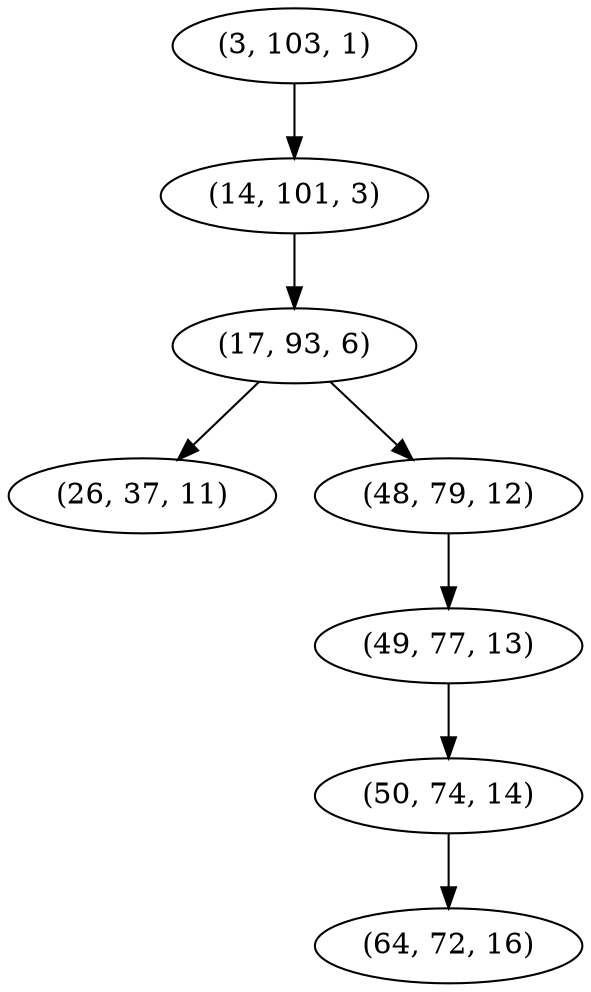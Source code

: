 digraph tree {
    "(3, 103, 1)";
    "(14, 101, 3)";
    "(17, 93, 6)";
    "(26, 37, 11)";
    "(48, 79, 12)";
    "(49, 77, 13)";
    "(50, 74, 14)";
    "(64, 72, 16)";
    "(3, 103, 1)" -> "(14, 101, 3)";
    "(14, 101, 3)" -> "(17, 93, 6)";
    "(17, 93, 6)" -> "(26, 37, 11)";
    "(17, 93, 6)" -> "(48, 79, 12)";
    "(48, 79, 12)" -> "(49, 77, 13)";
    "(49, 77, 13)" -> "(50, 74, 14)";
    "(50, 74, 14)" -> "(64, 72, 16)";
}
